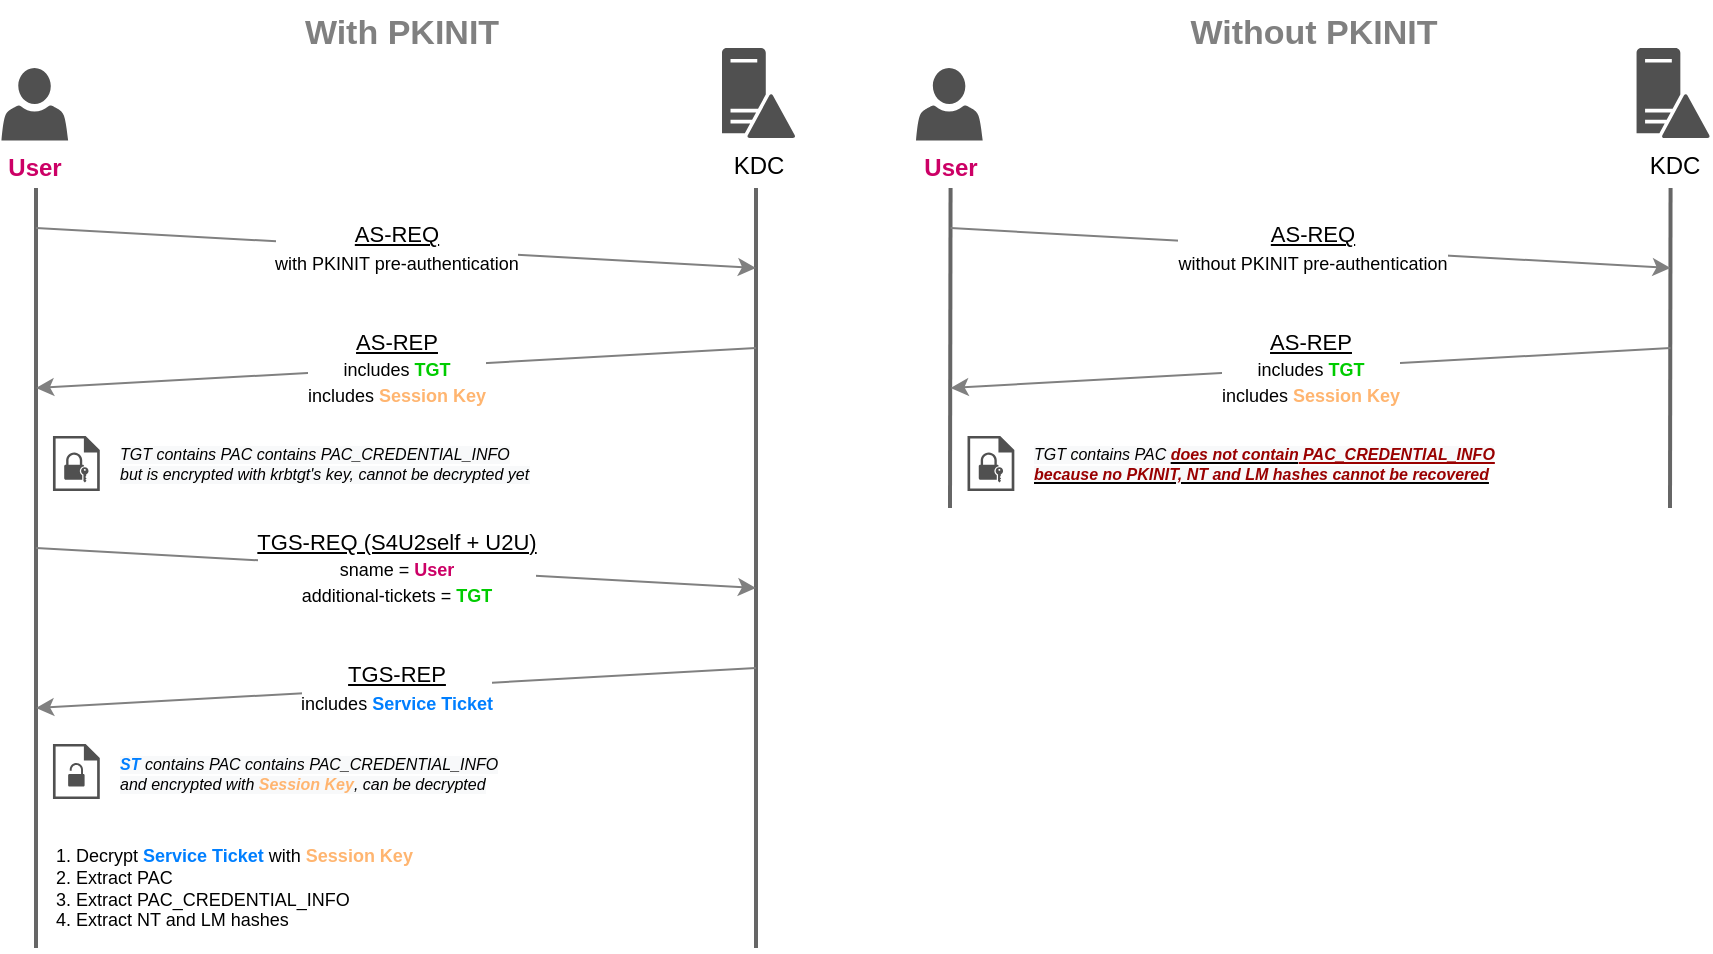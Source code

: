 <mxfile version="19.0.3" type="device"><diagram id="w4Svh7DZqjMR_lTK3P41" name="Page-1"><mxGraphModel dx="580" dy="468" grid="1" gridSize="10" guides="1" tooltips="1" connect="1" arrows="1" fold="1" page="1" pageScale="1" pageWidth="1024" pageHeight="512" math="0" shadow="0"><root><mxCell id="0"/><mxCell id="1" parent="0"/><mxCell id="5p0pGIUzaBH4LVGGWY_r-1" value="&lt;b&gt;&lt;font color=&quot;#cc0066&quot;&gt;User&lt;/font&gt;&lt;/b&gt;" style="pointerEvents=1;shadow=0;dashed=0;html=1;strokeColor=none;fillColor=#505050;labelPosition=center;verticalLabelPosition=bottom;verticalAlign=top;outlineConnect=0;align=center;shape=mxgraph.office.users.user;" parent="1" vertex="1"><mxGeometry x="182.72" y="180" width="33.35" height="36.25" as="geometry"/></mxCell><mxCell id="5p0pGIUzaBH4LVGGWY_r-2" value="KDC" style="pointerEvents=1;shadow=0;dashed=0;html=1;strokeColor=none;fillColor=#505050;labelPosition=center;verticalLabelPosition=bottom;verticalAlign=top;outlineConnect=0;align=center;shape=mxgraph.office.servers.domain_controller;" parent="1" vertex="1"><mxGeometry x="543" y="170" width="36.82" height="45" as="geometry"/></mxCell><mxCell id="5p0pGIUzaBH4LVGGWY_r-3" value="" style="endArrow=none;html=1;strokeWidth=2;fillColor=#f5f5f5;strokeColor=#666666;" parent="1" edge="1"><mxGeometry width="50" height="50" relative="1" as="geometry"><mxPoint x="200" y="620" as="sourcePoint"/><mxPoint x="200" y="240" as="targetPoint"/></mxGeometry></mxCell><mxCell id="5p0pGIUzaBH4LVGGWY_r-4" value="" style="endArrow=none;html=1;strokeWidth=2;fillColor=#f5f5f5;strokeColor=#666666;" parent="1" edge="1"><mxGeometry width="50" height="50" relative="1" as="geometry"><mxPoint x="560" y="620" as="sourcePoint"/><mxPoint x="560" y="240" as="targetPoint"/></mxGeometry></mxCell><mxCell id="5p0pGIUzaBH4LVGGWY_r-5" value="&lt;u&gt;AS-REQ&lt;/u&gt;&lt;br&gt;&lt;font style=&quot;font-size: 9px&quot;&gt;with PKINIT pre-authentication&lt;/font&gt;" style="endArrow=classic;html=1;strokeColor=#808080;" parent="1" edge="1"><mxGeometry width="50" height="50" relative="1" as="geometry"><mxPoint x="200" y="260" as="sourcePoint"/><mxPoint x="560" y="280" as="targetPoint"/></mxGeometry></mxCell><mxCell id="5p0pGIUzaBH4LVGGWY_r-6" value="&lt;u&gt;AS-REP&lt;/u&gt;&lt;br&gt;&lt;font style=&quot;font-size: 9px&quot;&gt;includes &lt;b&gt;&lt;font color=&quot;#00cc00&quot;&gt;TGT&lt;/font&gt;&lt;/b&gt;&lt;br&gt;includes &lt;b&gt;&lt;font color=&quot;#ffb570&quot;&gt;Session Key&lt;/font&gt;&lt;/b&gt;&lt;/font&gt;" style="endArrow=classic;html=1;strokeColor=#808080;" parent="1" edge="1"><mxGeometry width="50" height="50" relative="1" as="geometry"><mxPoint x="560" y="320" as="sourcePoint"/><mxPoint x="200" y="340" as="targetPoint"/></mxGeometry></mxCell><mxCell id="5p0pGIUzaBH4LVGGWY_r-8" value="" style="pointerEvents=1;shadow=0;dashed=0;html=1;strokeColor=none;fillColor=#505050;labelPosition=center;verticalLabelPosition=bottom;verticalAlign=top;outlineConnect=0;align=center;shape=mxgraph.office.concepts.document_blank;" parent="1" vertex="1"><mxGeometry x="208.48" y="364" width="23.41" height="27.5" as="geometry"/></mxCell><mxCell id="5p0pGIUzaBH4LVGGWY_r-10" value="&lt;span style=&quot;color: rgb(0, 0, 0); font-family: helvetica; font-weight: 400; letter-spacing: normal; text-indent: 0px; text-transform: none; word-spacing: 0px; background-color: rgb(248, 249, 250); display: inline; float: none; font-size: 8px;&quot;&gt;&lt;font style=&quot;font-size: 8px&quot;&gt;TGT contains PAC contains&lt;/font&gt;&lt;/span&gt;&lt;span style=&quot;color: rgb(0, 0, 0); font-family: helvetica; letter-spacing: normal; text-indent: 0px; text-transform: none; word-spacing: 0px; background-color: rgb(248, 249, 250); display: inline; float: none; font-size: 8px; font-weight: 400;&quot;&gt;&lt;font style=&quot;font-size: 8px&quot;&gt;&amp;nbsp;PAC_CREDENTIAL_INFO&lt;br style=&quot;font-size: 8px&quot;&gt;but is encrypted with krbtgt's key, cannot be decrypted yet&lt;/font&gt;&lt;br style=&quot;font-size: 8px&quot;&gt;&lt;/span&gt;" style="text;html=1;strokeColor=none;fillColor=none;align=left;verticalAlign=middle;whiteSpace=wrap;rounded=0;fontSize=8;fontStyle=2" parent="1" vertex="1"><mxGeometry x="240" y="370.25" width="208.33" height="15" as="geometry"/></mxCell><mxCell id="5p0pGIUzaBH4LVGGWY_r-12" value="&lt;u&gt;TGS-REQ (S4U2self + U2U)&lt;br&gt;&lt;/u&gt;&lt;font style=&quot;font-size: 9px&quot;&gt;sname = &lt;b&gt;&lt;font color=&quot;#cc0066&quot;&gt;User&lt;/font&gt;&lt;/b&gt;&lt;br&gt;additional-tickets = &lt;b&gt;&lt;font color=&quot;#00cc00&quot;&gt;TGT&lt;/font&gt;&lt;/b&gt;&lt;/font&gt;" style="endArrow=classic;html=1;strokeColor=#808080;" parent="1" edge="1"><mxGeometry width="50" height="50" relative="1" as="geometry"><mxPoint x="200" y="420" as="sourcePoint"/><mxPoint x="560" y="440" as="targetPoint"/></mxGeometry></mxCell><mxCell id="5p0pGIUzaBH4LVGGWY_r-15" value="&lt;u&gt;TGS-REP&lt;/u&gt;&lt;br&gt;&lt;font style=&quot;font-size: 9px&quot;&gt;includes &lt;b&gt;&lt;font color=&quot;#007fff&quot;&gt;Service Ticket&lt;/font&gt;&lt;/b&gt;&lt;/font&gt;" style="endArrow=classic;html=1;strokeColor=#808080;" parent="1" edge="1"><mxGeometry width="50" height="50" relative="1" as="geometry"><mxPoint x="560" y="480" as="sourcePoint"/><mxPoint x="200" y="500" as="targetPoint"/></mxGeometry></mxCell><mxCell id="5p0pGIUzaBH4LVGGWY_r-16" value="&lt;font face=&quot;helvetica&quot; style=&quot;font-size: 9px&quot;&gt;1. Decrypt &lt;font color=&quot;#007fff&quot; style=&quot;font-size: 9px&quot;&gt;&lt;b style=&quot;font-size: 9px&quot;&gt;Service Ticket&lt;/b&gt;&lt;/font&gt; with &lt;b style=&quot;font-size: 9px&quot;&gt;&lt;font color=&quot;#ffb570&quot; style=&quot;font-size: 9px&quot;&gt;Session Key&lt;/font&gt;&lt;/b&gt;&lt;br style=&quot;font-size: 9px&quot;&gt;&lt;/font&gt;&lt;span style=&quot;font-family: &amp;#34;helvetica&amp;#34; ; font-size: 9px&quot;&gt;2. Extract PAC&lt;br style=&quot;font-size: 9px&quot;&gt;&lt;/span&gt;&lt;font face=&quot;helvetica&quot; style=&quot;font-size: 9px&quot;&gt;3. Extract PAC_CREDENTIAL_INFO&lt;br style=&quot;font-size: 9px&quot;&gt;4. Extract NT and LM hashes&lt;br style=&quot;font-size: 9px&quot;&gt;&lt;/font&gt;" style="text;html=1;strokeColor=none;fillColor=none;align=left;verticalAlign=middle;whiteSpace=wrap;rounded=0;fontSize=9;" parent="1" vertex="1"><mxGeometry x="208.48" y="570" width="231.52" height="40" as="geometry"/></mxCell><mxCell id="5p0pGIUzaBH4LVGGWY_r-20" value="" style="pointerEvents=1;shadow=0;dashed=0;html=1;strokeColor=none;fillColor=#505050;labelPosition=center;verticalLabelPosition=bottom;verticalAlign=top;outlineConnect=0;align=center;shape=mxgraph.office.security.lock_with_key_security;fontSize=8;" parent="1" vertex="1"><mxGeometry x="214.1" y="372.25" width="12.16" height="15" as="geometry"/></mxCell><mxCell id="5p0pGIUzaBH4LVGGWY_r-21" value="" style="pointerEvents=1;shadow=0;dashed=0;html=1;strokeColor=none;fillColor=#505050;labelPosition=center;verticalLabelPosition=bottom;verticalAlign=top;outlineConnect=0;align=center;shape=mxgraph.office.concepts.document_blank;" parent="1" vertex="1"><mxGeometry x="208.48" y="518" width="23.41" height="27.5" as="geometry"/></mxCell><mxCell id="5p0pGIUzaBH4LVGGWY_r-23" value="&lt;span style=&quot;font-family: helvetica; letter-spacing: normal; text-indent: 0px; text-transform: none; word-spacing: 0px; background-color: rgb(248, 249, 250); display: inline; float: none; font-size: 8px;&quot;&gt;&lt;font style=&quot;font-size: 8px&quot;&gt;&lt;font color=&quot;#007fff&quot;&gt;&lt;b&gt;ST&lt;/b&gt;&lt;/font&gt; contains PAC contains&lt;/font&gt;&lt;/span&gt;&lt;span style=&quot;font-family: helvetica; letter-spacing: normal; text-indent: 0px; text-transform: none; word-spacing: 0px; background-color: rgb(248, 249, 250); display: inline; float: none; font-size: 8px;&quot;&gt;&lt;font style=&quot;font-size: 8px&quot;&gt;&amp;nbsp;PAC_CREDENTIAL_INFO&lt;br style=&quot;font-size: 8px&quot;&gt;and encrypted with &lt;b&gt;&lt;font color=&quot;#ffb570&quot;&gt;Session Key&lt;/font&gt;&lt;/b&gt;, can be decrypted&lt;/font&gt;&lt;br style=&quot;font-size: 8px&quot;&gt;&lt;/span&gt;" style="text;html=1;strokeColor=none;fillColor=none;align=left;verticalAlign=middle;whiteSpace=wrap;rounded=0;fontSize=8;fontStyle=2" parent="1" vertex="1"><mxGeometry x="240" y="525.88" width="200" height="15" as="geometry"/></mxCell><mxCell id="5p0pGIUzaBH4LVGGWY_r-24" value="" style="pointerEvents=1;shadow=0;dashed=0;html=1;strokeColor=none;fillColor=#505050;labelPosition=center;verticalLabelPosition=bottom;verticalAlign=top;outlineConnect=0;align=center;shape=mxgraph.office.security.lock_unprotected;fontSize=8;" parent="1" vertex="1"><mxGeometry x="216.07" y="527.5" width="8.23" height="11.75" as="geometry"/></mxCell><mxCell id="5p0pGIUzaBH4LVGGWY_r-26" value="&lt;b&gt;&lt;font color=&quot;#cc0066&quot;&gt;User&lt;/font&gt;&lt;/b&gt;" style="pointerEvents=1;shadow=0;dashed=0;html=1;strokeColor=none;fillColor=#505050;labelPosition=center;verticalLabelPosition=bottom;verticalAlign=top;outlineConnect=0;align=center;shape=mxgraph.office.users.user;" parent="1" vertex="1"><mxGeometry x="640" y="180" width="33.35" height="36.25" as="geometry"/></mxCell><mxCell id="5p0pGIUzaBH4LVGGWY_r-27" value="KDC" style="pointerEvents=1;shadow=0;dashed=0;html=1;strokeColor=none;fillColor=#505050;labelPosition=center;verticalLabelPosition=bottom;verticalAlign=top;outlineConnect=0;align=center;shape=mxgraph.office.servers.domain_controller;" parent="1" vertex="1"><mxGeometry x="1000.28" y="170" width="36.82" height="45" as="geometry"/></mxCell><mxCell id="5p0pGIUzaBH4LVGGWY_r-28" value="" style="endArrow=none;html=1;strokeWidth=2;fillColor=#f5f5f5;strokeColor=#666666;" parent="1" edge="1"><mxGeometry width="50" height="50" relative="1" as="geometry"><mxPoint x="657" y="400" as="sourcePoint"/><mxPoint x="657.28" y="240" as="targetPoint"/></mxGeometry></mxCell><mxCell id="5p0pGIUzaBH4LVGGWY_r-29" value="" style="endArrow=none;html=1;strokeWidth=2;fillColor=#f5f5f5;strokeColor=#666666;" parent="1" edge="1"><mxGeometry width="50" height="50" relative="1" as="geometry"><mxPoint x="1017" y="400" as="sourcePoint"/><mxPoint x="1017.28" y="240" as="targetPoint"/></mxGeometry></mxCell><mxCell id="5p0pGIUzaBH4LVGGWY_r-30" value="&lt;u&gt;AS-REQ&lt;/u&gt;&lt;br&gt;&lt;font style=&quot;font-size: 9px&quot;&gt;without PKINIT pre-authentication&lt;/font&gt;" style="endArrow=classic;html=1;strokeColor=#808080;" parent="1" edge="1"><mxGeometry width="50" height="50" relative="1" as="geometry"><mxPoint x="657.28" y="260" as="sourcePoint"/><mxPoint x="1017.28" y="280" as="targetPoint"/></mxGeometry></mxCell><mxCell id="5p0pGIUzaBH4LVGGWY_r-31" value="&lt;u&gt;AS-REP&lt;/u&gt;&lt;br&gt;&lt;font style=&quot;font-size: 9px&quot;&gt;includes &lt;b&gt;&lt;font color=&quot;#00cc00&quot;&gt;TGT&lt;/font&gt;&lt;/b&gt;&lt;br&gt;includes &lt;b&gt;&lt;font color=&quot;#ffb570&quot;&gt;Session Key&lt;/font&gt;&lt;/b&gt;&lt;/font&gt;" style="endArrow=classic;html=1;strokeColor=#808080;" parent="1" edge="1"><mxGeometry width="50" height="50" relative="1" as="geometry"><mxPoint x="1017.28" y="320" as="sourcePoint"/><mxPoint x="657.28" y="340" as="targetPoint"/></mxGeometry></mxCell><mxCell id="5p0pGIUzaBH4LVGGWY_r-32" value="" style="pointerEvents=1;shadow=0;dashed=0;html=1;strokeColor=none;fillColor=#505050;labelPosition=center;verticalLabelPosition=bottom;verticalAlign=top;outlineConnect=0;align=center;shape=mxgraph.office.concepts.document_blank;" parent="1" vertex="1"><mxGeometry x="665.76" y="364" width="23.41" height="27.5" as="geometry"/></mxCell><mxCell id="5p0pGIUzaBH4LVGGWY_r-33" value="&lt;span style=&quot;font-family: &amp;#34;helvetica&amp;#34; ; letter-spacing: normal ; text-indent: 0px ; text-transform: none ; word-spacing: 0px ; background-color: rgb(248 , 249 , 250) ; display: inline ; float: none ; font-size: 8px&quot;&gt;&lt;font style=&quot;font-size: 8px&quot;&gt;TGT contains PAC &lt;b&gt;&lt;u&gt;&lt;font color=&quot;#990000&quot;&gt;does not contain&lt;/font&gt;&lt;/u&gt;&lt;/b&gt;&lt;/font&gt;&lt;/span&gt;&lt;span style=&quot;font-family: &amp;#34;helvetica&amp;#34; ; letter-spacing: normal ; text-indent: 0px ; text-transform: none ; word-spacing: 0px ; background-color: rgb(248 , 249 , 250) ; display: inline ; float: none ; font-size: 8px&quot;&gt;&lt;font style=&quot;font-size: 8px&quot; color=&quot;#990000&quot;&gt;&lt;b&gt;&lt;u&gt;&amp;nbsp;PAC_CREDENTIAL_INFO&lt;br&gt;&lt;/u&gt;&lt;/b&gt;&lt;/font&gt;&lt;b&gt;&lt;u&gt;&lt;font color=&quot;#990000&quot;&gt;because no PKINIT, NT and LM hashes cannot be recovered&lt;/font&gt;&lt;/u&gt;&lt;/b&gt;&lt;br style=&quot;font-size: 8px&quot;&gt;&lt;/span&gt;" style="text;html=1;strokeColor=none;fillColor=none;align=left;verticalAlign=middle;whiteSpace=wrap;rounded=0;fontSize=8;fontStyle=2" parent="1" vertex="1"><mxGeometry x="697.28" y="370.25" width="262.72" height="15" as="geometry"/></mxCell><mxCell id="5p0pGIUzaBH4LVGGWY_r-37" value="" style="pointerEvents=1;shadow=0;dashed=0;html=1;strokeColor=none;fillColor=#505050;labelPosition=center;verticalLabelPosition=bottom;verticalAlign=top;outlineConnect=0;align=center;shape=mxgraph.office.security.lock_with_key_security;fontSize=8;" parent="1" vertex="1"><mxGeometry x="671.38" y="372.25" width="12.16" height="15" as="geometry"/></mxCell><mxCell id="5p0pGIUzaBH4LVGGWY_r-41" value="With PKINIT" style="text;html=1;strokeColor=none;fillColor=none;align=center;verticalAlign=middle;whiteSpace=wrap;rounded=0;fontSize=17;fontColor=#808080;fontStyle=1" parent="1" vertex="1"><mxGeometry x="318.33" y="146" width="130" height="34" as="geometry"/></mxCell><mxCell id="5p0pGIUzaBH4LVGGWY_r-42" value="Without PKINIT" style="text;html=1;strokeColor=none;fillColor=none;align=center;verticalAlign=middle;whiteSpace=wrap;rounded=0;fontSize=17;fontColor=#808080;fontStyle=1" parent="1" vertex="1"><mxGeometry x="774" y="146" width="130" height="34" as="geometry"/></mxCell></root></mxGraphModel></diagram></mxfile>